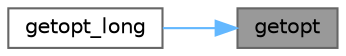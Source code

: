 digraph "getopt"
{
 // LATEX_PDF_SIZE
  bgcolor="transparent";
  edge [fontname=Helvetica,fontsize=10,labelfontname=Helvetica,labelfontsize=10];
  node [fontname=Helvetica,fontsize=10,shape=box,height=0.2,width=0.4];
  rankdir="RL";
  Node1 [id="Node000001",label="getopt",height=0.2,width=0.4,color="gray40", fillcolor="grey60", style="filled", fontcolor="black",tooltip=" "];
  Node1 -> Node2 [id="edge3_Node000001_Node000002",dir="back",color="steelblue1",style="solid",tooltip=" "];
  Node2 [id="Node000002",label="getopt_long",height=0.2,width=0.4,color="grey40", fillcolor="white", style="filled",URL="$_classes_2lib_2external_2glfw_2deps_2getopt_8c.html#a19a25d4c484d212220cad56a69c426b0",tooltip=" "];
}
